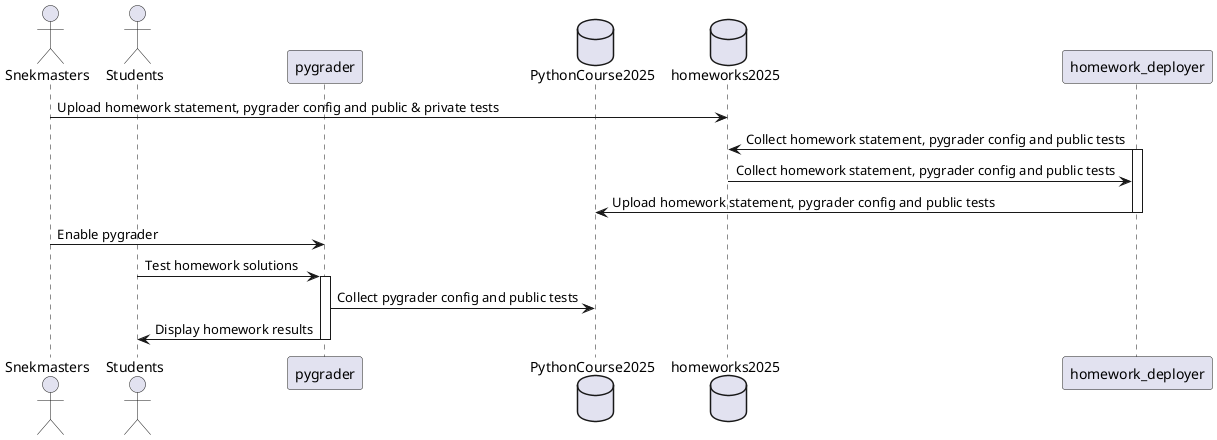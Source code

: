 @startuml

actor Snekmasters
actor Students
participant pygrader
database PythonCourse2025
database homeworks2025

Snekmasters -> homeworks2025: Upload homework statement, pygrader config and public & private tests

homework_deployer -> homeworks2025: Collect homework statement, pygrader config and public tests
activate homework_deployer
homeworks2025 -> homework_deployer: Collect homework statement, pygrader config and public tests
homework_deployer -> PythonCourse2025: Upload homework statement, pygrader config and public tests
deactivate homework_deployer

Snekmasters -> pygrader: Enable pygrader

Students -> pygrader: Test homework solutions
activate pygrader
pygrader -> PythonCourse2025: Collect pygrader config and public tests
pygrader -> Students: Display homework results
deactivate pygrader
@enduml
